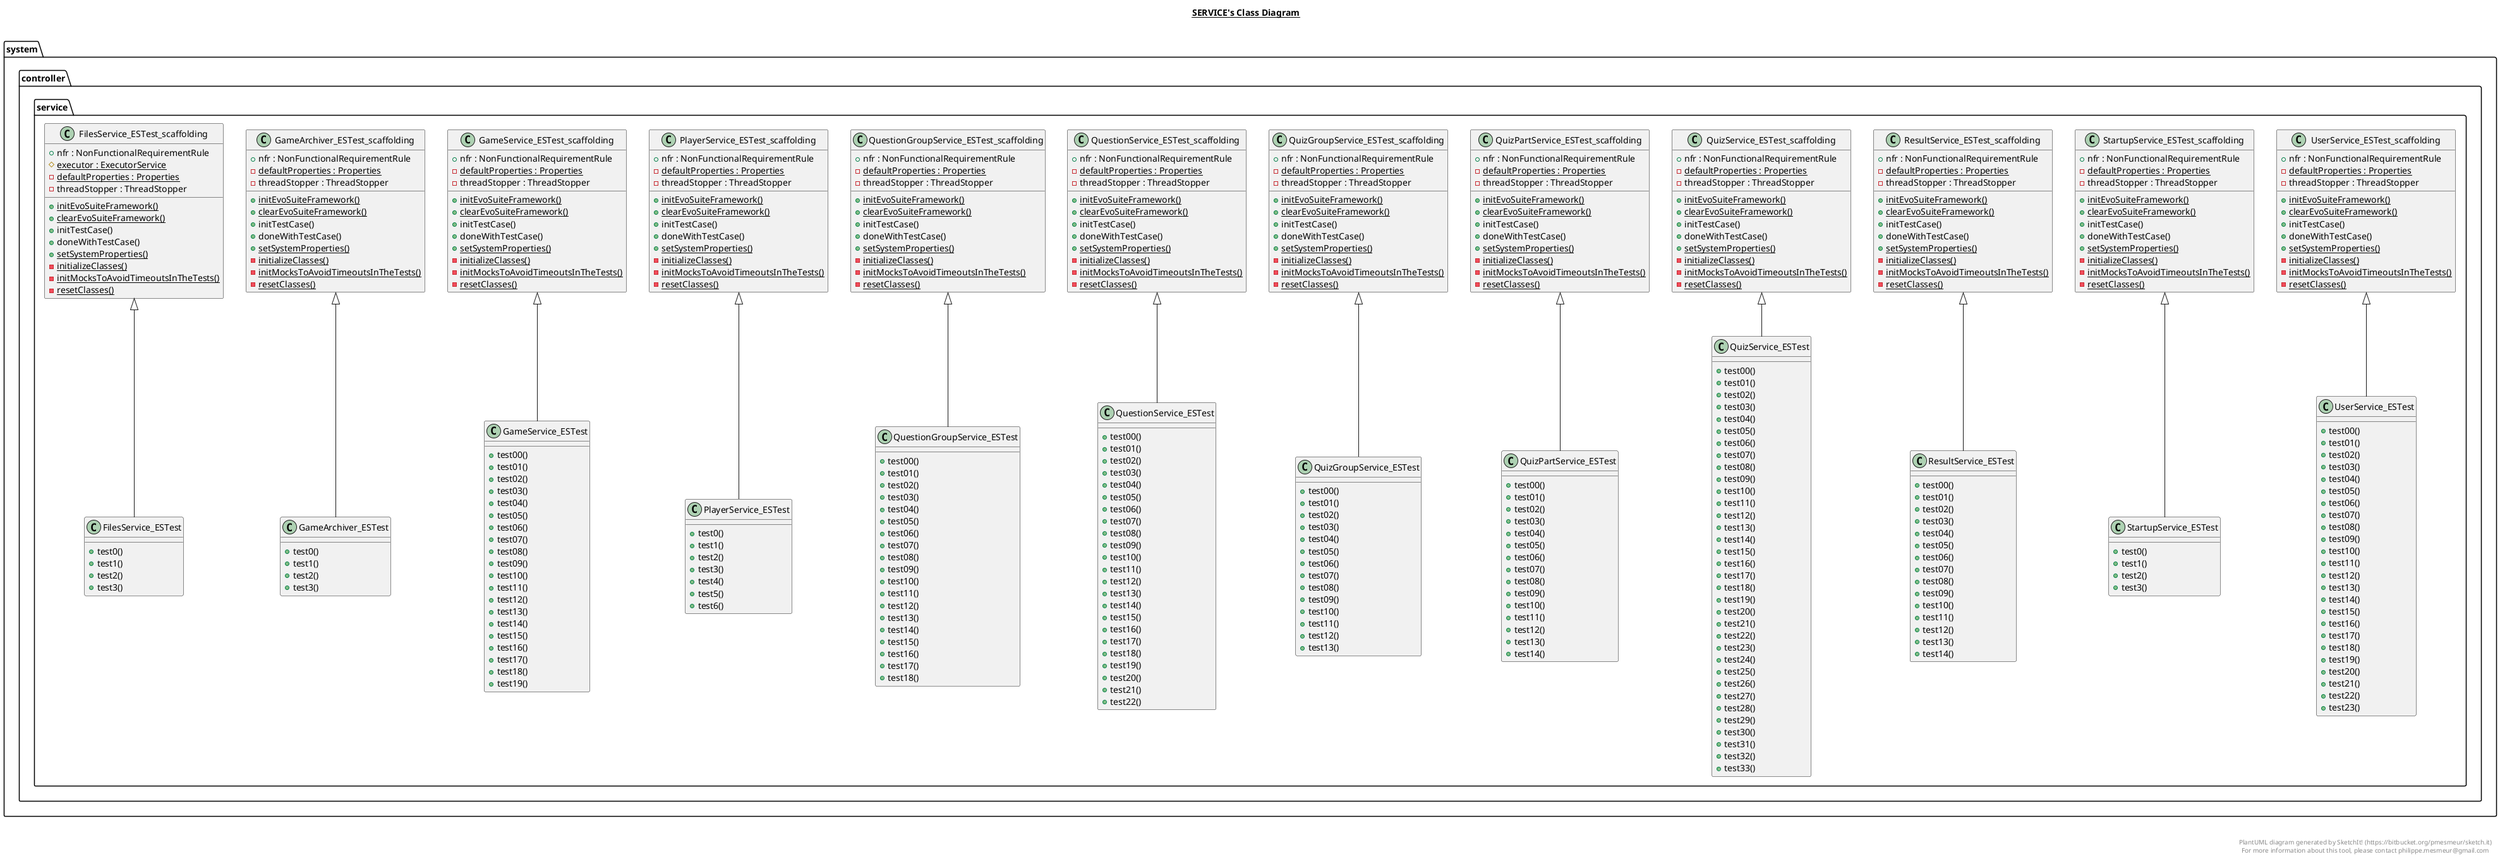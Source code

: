 @startuml

title __SERVICE's Class Diagram__\n

  package system.controller {
    package system.controller.service {
      class FilesService_ESTest {
          + test0()
          + test1()
          + test2()
          + test3()
      }
    }
  }
  

  package system.controller {
    package system.controller.service {
      class FilesService_ESTest_scaffolding {
          + nfr : NonFunctionalRequirementRule
          {static} # executor : ExecutorService
          {static} - defaultProperties : Properties
          - threadStopper : ThreadStopper
          {static} + initEvoSuiteFramework()
          {static} + clearEvoSuiteFramework()
          + initTestCase()
          + doneWithTestCase()
          {static} + setSystemProperties()
          {static} - initializeClasses()
          {static} - initMocksToAvoidTimeoutsInTheTests()
          {static} - resetClasses()
      }
    }
  }
  

  package system.controller {
    package system.controller.service {
      class GameArchiver_ESTest {
          + test0()
          + test1()
          + test2()
          + test3()
      }
    }
  }
  

  package system.controller {
    package system.controller.service {
      class GameArchiver_ESTest_scaffolding {
          + nfr : NonFunctionalRequirementRule
          {static} - defaultProperties : Properties
          - threadStopper : ThreadStopper
          {static} + initEvoSuiteFramework()
          {static} + clearEvoSuiteFramework()
          + initTestCase()
          + doneWithTestCase()
          {static} + setSystemProperties()
          {static} - initializeClasses()
          {static} - initMocksToAvoidTimeoutsInTheTests()
          {static} - resetClasses()
      }
    }
  }
  

  package system.controller {
    package system.controller.service {
      class GameService_ESTest {
          + test00()
          + test01()
          + test02()
          + test03()
          + test04()
          + test05()
          + test06()
          + test07()
          + test08()
          + test09()
          + test10()
          + test11()
          + test12()
          + test13()
          + test14()
          + test15()
          + test16()
          + test17()
          + test18()
          + test19()
      }
    }
  }
  

  package system.controller {
    package system.controller.service {
      class GameService_ESTest_scaffolding {
          + nfr : NonFunctionalRequirementRule
          {static} - defaultProperties : Properties
          - threadStopper : ThreadStopper
          {static} + initEvoSuiteFramework()
          {static} + clearEvoSuiteFramework()
          + initTestCase()
          + doneWithTestCase()
          {static} + setSystemProperties()
          {static} - initializeClasses()
          {static} - initMocksToAvoidTimeoutsInTheTests()
          {static} - resetClasses()
      }
    }
  }
  

  package system.controller {
    package system.controller.service {
      class PlayerService_ESTest {
          + test0()
          + test1()
          + test2()
          + test3()
          + test4()
          + test5()
          + test6()
      }
    }
  }
  

  package system.controller {
    package system.controller.service {
      class PlayerService_ESTest_scaffolding {
          + nfr : NonFunctionalRequirementRule
          {static} - defaultProperties : Properties
          - threadStopper : ThreadStopper
          {static} + initEvoSuiteFramework()
          {static} + clearEvoSuiteFramework()
          + initTestCase()
          + doneWithTestCase()
          {static} + setSystemProperties()
          {static} - initializeClasses()
          {static} - initMocksToAvoidTimeoutsInTheTests()
          {static} - resetClasses()
      }
    }
  }
  

  package system.controller {
    package system.controller.service {
      class QuestionGroupService_ESTest {
          + test00()
          + test01()
          + test02()
          + test03()
          + test04()
          + test05()
          + test06()
          + test07()
          + test08()
          + test09()
          + test10()
          + test11()
          + test12()
          + test13()
          + test14()
          + test15()
          + test16()
          + test17()
          + test18()
      }
    }
  }
  

  package system.controller {
    package system.controller.service {
      class QuestionGroupService_ESTest_scaffolding {
          + nfr : NonFunctionalRequirementRule
          {static} - defaultProperties : Properties
          - threadStopper : ThreadStopper
          {static} + initEvoSuiteFramework()
          {static} + clearEvoSuiteFramework()
          + initTestCase()
          + doneWithTestCase()
          {static} + setSystemProperties()
          {static} - initializeClasses()
          {static} - initMocksToAvoidTimeoutsInTheTests()
          {static} - resetClasses()
      }
    }
  }
  

  package system.controller {
    package system.controller.service {
      class QuestionService_ESTest {
          + test00()
          + test01()
          + test02()
          + test03()
          + test04()
          + test05()
          + test06()
          + test07()
          + test08()
          + test09()
          + test10()
          + test11()
          + test12()
          + test13()
          + test14()
          + test15()
          + test16()
          + test17()
          + test18()
          + test19()
          + test20()
          + test21()
          + test22()
      }
    }
  }
  

  package system.controller {
    package system.controller.service {
      class QuestionService_ESTest_scaffolding {
          + nfr : NonFunctionalRequirementRule
          {static} - defaultProperties : Properties
          - threadStopper : ThreadStopper
          {static} + initEvoSuiteFramework()
          {static} + clearEvoSuiteFramework()
          + initTestCase()
          + doneWithTestCase()
          {static} + setSystemProperties()
          {static} - initializeClasses()
          {static} - initMocksToAvoidTimeoutsInTheTests()
          {static} - resetClasses()
      }
    }
  }
  

  package system.controller {
    package system.controller.service {
      class QuizGroupService_ESTest {
          + test00()
          + test01()
          + test02()
          + test03()
          + test04()
          + test05()
          + test06()
          + test07()
          + test08()
          + test09()
          + test10()
          + test11()
          + test12()
          + test13()
      }
    }
  }
  

  package system.controller {
    package system.controller.service {
      class QuizGroupService_ESTest_scaffolding {
          + nfr : NonFunctionalRequirementRule
          {static} - defaultProperties : Properties
          - threadStopper : ThreadStopper
          {static} + initEvoSuiteFramework()
          {static} + clearEvoSuiteFramework()
          + initTestCase()
          + doneWithTestCase()
          {static} + setSystemProperties()
          {static} - initializeClasses()
          {static} - initMocksToAvoidTimeoutsInTheTests()
          {static} - resetClasses()
      }
    }
  }
  

  package system.controller {
    package system.controller.service {
      class QuizPartService_ESTest {
          + test00()
          + test01()
          + test02()
          + test03()
          + test04()
          + test05()
          + test06()
          + test07()
          + test08()
          + test09()
          + test10()
          + test11()
          + test12()
          + test13()
          + test14()
      }
    }
  }
  

  package system.controller {
    package system.controller.service {
      class QuizPartService_ESTest_scaffolding {
          + nfr : NonFunctionalRequirementRule
          {static} - defaultProperties : Properties
          - threadStopper : ThreadStopper
          {static} + initEvoSuiteFramework()
          {static} + clearEvoSuiteFramework()
          + initTestCase()
          + doneWithTestCase()
          {static} + setSystemProperties()
          {static} - initializeClasses()
          {static} - initMocksToAvoidTimeoutsInTheTests()
          {static} - resetClasses()
      }
    }
  }
  

  package system.controller {
    package system.controller.service {
      class QuizService_ESTest {
          + test00()
          + test01()
          + test02()
          + test03()
          + test04()
          + test05()
          + test06()
          + test07()
          + test08()
          + test09()
          + test10()
          + test11()
          + test12()
          + test13()
          + test14()
          + test15()
          + test16()
          + test17()
          + test18()
          + test19()
          + test20()
          + test21()
          + test22()
          + test23()
          + test24()
          + test25()
          + test26()
          + test27()
          + test28()
          + test29()
          + test30()
          + test31()
          + test32()
          + test33()
      }
    }
  }
  

  package system.controller {
    package system.controller.service {
      class QuizService_ESTest_scaffolding {
          + nfr : NonFunctionalRequirementRule
          {static} - defaultProperties : Properties
          - threadStopper : ThreadStopper
          {static} + initEvoSuiteFramework()
          {static} + clearEvoSuiteFramework()
          + initTestCase()
          + doneWithTestCase()
          {static} + setSystemProperties()
          {static} - initializeClasses()
          {static} - initMocksToAvoidTimeoutsInTheTests()
          {static} - resetClasses()
      }
    }
  }
  

  package system.controller {
    package system.controller.service {
      class ResultService_ESTest {
          + test00()
          + test01()
          + test02()
          + test03()
          + test04()
          + test05()
          + test06()
          + test07()
          + test08()
          + test09()
          + test10()
          + test11()
          + test12()
          + test13()
          + test14()
      }
    }
  }
  

  package system.controller {
    package system.controller.service {
      class ResultService_ESTest_scaffolding {
          + nfr : NonFunctionalRequirementRule
          {static} - defaultProperties : Properties
          - threadStopper : ThreadStopper
          {static} + initEvoSuiteFramework()
          {static} + clearEvoSuiteFramework()
          + initTestCase()
          + doneWithTestCase()
          {static} + setSystemProperties()
          {static} - initializeClasses()
          {static} - initMocksToAvoidTimeoutsInTheTests()
          {static} - resetClasses()
      }
    }
  }
  

  package system.controller {
    package system.controller.service {
      class StartupService_ESTest {
          + test0()
          + test1()
          + test2()
          + test3()
      }
    }
  }
  

  package system.controller {
    package system.controller.service {
      class StartupService_ESTest_scaffolding {
          + nfr : NonFunctionalRequirementRule
          {static} - defaultProperties : Properties
          - threadStopper : ThreadStopper
          {static} + initEvoSuiteFramework()
          {static} + clearEvoSuiteFramework()
          + initTestCase()
          + doneWithTestCase()
          {static} + setSystemProperties()
          {static} - initializeClasses()
          {static} - initMocksToAvoidTimeoutsInTheTests()
          {static} - resetClasses()
      }
    }
  }
  

  package system.controller {
    package system.controller.service {
      class UserService_ESTest {
          + test00()
          + test01()
          + test02()
          + test03()
          + test04()
          + test05()
          + test06()
          + test07()
          + test08()
          + test09()
          + test10()
          + test11()
          + test12()
          + test13()
          + test14()
          + test15()
          + test16()
          + test17()
          + test18()
          + test19()
          + test20()
          + test21()
          + test22()
          + test23()
      }
    }
  }
  

  package system.controller {
    package system.controller.service {
      class UserService_ESTest_scaffolding {
          + nfr : NonFunctionalRequirementRule
          {static} - defaultProperties : Properties
          - threadStopper : ThreadStopper
          {static} + initEvoSuiteFramework()
          {static} + clearEvoSuiteFramework()
          + initTestCase()
          + doneWithTestCase()
          {static} + setSystemProperties()
          {static} - initializeClasses()
          {static} - initMocksToAvoidTimeoutsInTheTests()
          {static} - resetClasses()
      }
    }
  }
  

  FilesService_ESTest -up-|> FilesService_ESTest_scaffolding
  GameArchiver_ESTest -up-|> GameArchiver_ESTest_scaffolding
  GameService_ESTest -up-|> GameService_ESTest_scaffolding
  PlayerService_ESTest -up-|> PlayerService_ESTest_scaffolding
  QuestionGroupService_ESTest -up-|> QuestionGroupService_ESTest_scaffolding
  QuestionService_ESTest -up-|> QuestionService_ESTest_scaffolding
  QuizGroupService_ESTest -up-|> QuizGroupService_ESTest_scaffolding
  QuizPartService_ESTest -up-|> QuizPartService_ESTest_scaffolding
  QuizService_ESTest -up-|> QuizService_ESTest_scaffolding
  ResultService_ESTest -up-|> ResultService_ESTest_scaffolding
  StartupService_ESTest -up-|> StartupService_ESTest_scaffolding
  UserService_ESTest -up-|> UserService_ESTest_scaffolding


right footer


PlantUML diagram generated by SketchIt! (https://bitbucket.org/pmesmeur/sketch.it)
For more information about this tool, please contact philippe.mesmeur@gmail.com
endfooter

@enduml
